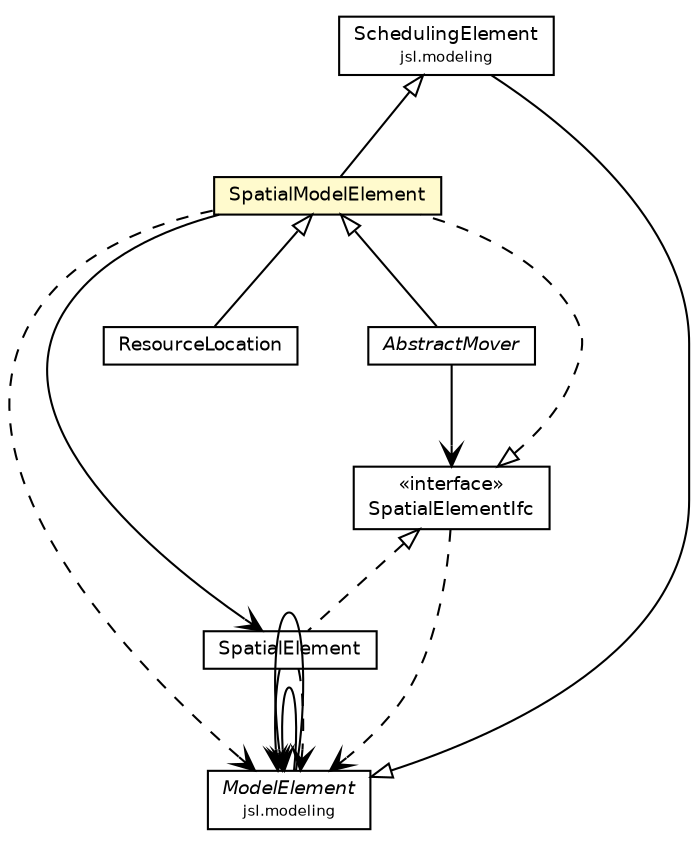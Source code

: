 #!/usr/local/bin/dot
#
# Class diagram 
# Generated by UMLGraph version 5.4 (http://www.umlgraph.org/)
#

digraph G {
	edge [fontname="Helvetica",fontsize=10,labelfontname="Helvetica",labelfontsize=10];
	node [fontname="Helvetica",fontsize=10,shape=plaintext];
	nodesep=0.25;
	ranksep=0.5;
	// jsl.modeling.SchedulingElement
	c187325 [label=<<table title="jsl.modeling.SchedulingElement" border="0" cellborder="1" cellspacing="0" cellpadding="2" port="p" href="../../SchedulingElement.html">
		<tr><td><table border="0" cellspacing="0" cellpadding="1">
<tr><td align="center" balign="center"> SchedulingElement </td></tr>
<tr><td align="center" balign="center"><font point-size="7.0"> jsl.modeling </font></td></tr>
		</table></td></tr>
		</table>>, URL="../../SchedulingElement.html", fontname="Helvetica", fontcolor="black", fontsize=9.0];
	// jsl.modeling.ModelElement
	c187328 [label=<<table title="jsl.modeling.ModelElement" border="0" cellborder="1" cellspacing="0" cellpadding="2" port="p" href="../../ModelElement.html">
		<tr><td><table border="0" cellspacing="0" cellpadding="1">
<tr><td align="center" balign="center"><font face="Helvetica-Oblique"> ModelElement </font></td></tr>
<tr><td align="center" balign="center"><font point-size="7.0"> jsl.modeling </font></td></tr>
		</table></td></tr>
		</table>>, URL="../../ModelElement.html", fontname="Helvetica", fontcolor="black", fontsize=9.0];
	// jsl.modeling.elements.spatial.SpatialModelElement
	c187485 [label=<<table title="jsl.modeling.elements.spatial.SpatialModelElement" border="0" cellborder="1" cellspacing="0" cellpadding="2" port="p" bgcolor="lemonChiffon" href="./SpatialModelElement.html">
		<tr><td><table border="0" cellspacing="0" cellpadding="1">
<tr><td align="center" balign="center"> SpatialModelElement </td></tr>
		</table></td></tr>
		</table>>, URL="./SpatialModelElement.html", fontname="Helvetica", fontcolor="black", fontsize=9.0];
	// jsl.modeling.elements.spatial.SpatialElementIfc
	c187487 [label=<<table title="jsl.modeling.elements.spatial.SpatialElementIfc" border="0" cellborder="1" cellspacing="0" cellpadding="2" port="p" href="./SpatialElementIfc.html">
		<tr><td><table border="0" cellspacing="0" cellpadding="1">
<tr><td align="center" balign="center"> &#171;interface&#187; </td></tr>
<tr><td align="center" balign="center"> SpatialElementIfc </td></tr>
		</table></td></tr>
		</table>>, URL="./SpatialElementIfc.html", fontname="Helvetica", fontcolor="black", fontsize=9.0];
	// jsl.modeling.elements.spatial.SpatialElement
	c187488 [label=<<table title="jsl.modeling.elements.spatial.SpatialElement" border="0" cellborder="1" cellspacing="0" cellpadding="2" port="p" href="./SpatialElement.html">
		<tr><td><table border="0" cellspacing="0" cellpadding="1">
<tr><td align="center" balign="center"> SpatialElement </td></tr>
		</table></td></tr>
		</table>>, URL="./SpatialElement.html", fontname="Helvetica", fontcolor="black", fontsize=9.0];
	// jsl.modeling.elements.spatial.ResourceLocation
	c187489 [label=<<table title="jsl.modeling.elements.spatial.ResourceLocation" border="0" cellborder="1" cellspacing="0" cellpadding="2" port="p" href="./ResourceLocation.html">
		<tr><td><table border="0" cellspacing="0" cellpadding="1">
<tr><td align="center" balign="center"> ResourceLocation </td></tr>
		</table></td></tr>
		</table>>, URL="./ResourceLocation.html", fontname="Helvetica", fontcolor="black", fontsize=9.0];
	// jsl.modeling.elements.spatial.AbstractMover
	c187512 [label=<<table title="jsl.modeling.elements.spatial.AbstractMover" border="0" cellborder="1" cellspacing="0" cellpadding="2" port="p" href="./AbstractMover.html">
		<tr><td><table border="0" cellspacing="0" cellpadding="1">
<tr><td align="center" balign="center"><font face="Helvetica-Oblique"> AbstractMover </font></td></tr>
		</table></td></tr>
		</table>>, URL="./AbstractMover.html", fontname="Helvetica", fontcolor="black", fontsize=9.0];
	//jsl.modeling.SchedulingElement extends jsl.modeling.ModelElement
	c187328:p -> c187325:p [dir=back,arrowtail=empty];
	//jsl.modeling.elements.spatial.SpatialModelElement extends jsl.modeling.SchedulingElement
	c187325:p -> c187485:p [dir=back,arrowtail=empty];
	//jsl.modeling.elements.spatial.SpatialModelElement implements jsl.modeling.elements.spatial.SpatialElementIfc
	c187487:p -> c187485:p [dir=back,arrowtail=empty,style=dashed];
	//jsl.modeling.elements.spatial.SpatialElement implements jsl.modeling.elements.spatial.SpatialElementIfc
	c187487:p -> c187488:p [dir=back,arrowtail=empty,style=dashed];
	//jsl.modeling.elements.spatial.ResourceLocation extends jsl.modeling.elements.spatial.SpatialModelElement
	c187485:p -> c187489:p [dir=back,arrowtail=empty];
	//jsl.modeling.elements.spatial.AbstractMover extends jsl.modeling.elements.spatial.SpatialModelElement
	c187485:p -> c187512:p [dir=back,arrowtail=empty];
	// jsl.modeling.ModelElement NAVASSOC jsl.modeling.ModelElement
	c187328:p -> c187328:p [taillabel="", label="", headlabel="*", fontname="Helvetica", fontcolor="black", fontsize=10.0, color="black", arrowhead=open];
	// jsl.modeling.ModelElement NAVASSOC jsl.modeling.ModelElement
	c187328:p -> c187328:p [taillabel="", label="", headlabel="", fontname="Helvetica", fontcolor="black", fontsize=10.0, color="black", arrowhead=open];
	// jsl.modeling.elements.spatial.SpatialModelElement NAVASSOC jsl.modeling.elements.spatial.SpatialElement
	c187485:p -> c187488:p [taillabel="", label="", headlabel="", fontname="Helvetica", fontcolor="black", fontsize=10.0, color="black", arrowhead=open];
	// jsl.modeling.elements.spatial.SpatialElement NAVASSOC jsl.modeling.ModelElement
	c187488:p -> c187328:p [taillabel="", label="", headlabel="", fontname="Helvetica", fontcolor="black", fontsize=10.0, color="black", arrowhead=open];
	// jsl.modeling.elements.spatial.AbstractMover NAVASSOC jsl.modeling.elements.spatial.SpatialElementIfc
	c187512:p -> c187487:p [taillabel="", label="", headlabel="", fontname="Helvetica", fontcolor="black", fontsize=10.0, color="black", arrowhead=open];
	// jsl.modeling.elements.spatial.SpatialModelElement DEPEND jsl.modeling.ModelElement
	c187485:p -> c187328:p [taillabel="", label="", headlabel="", fontname="Helvetica", fontcolor="black", fontsize=10.0, color="black", arrowhead=open, style=dashed];
	// jsl.modeling.elements.spatial.SpatialElementIfc DEPEND jsl.modeling.ModelElement
	c187487:p -> c187328:p [taillabel="", label="", headlabel="", fontname="Helvetica", fontcolor="black", fontsize=10.0, color="black", arrowhead=open, style=dashed];
	// jsl.modeling.elements.spatial.SpatialElement DEPEND jsl.modeling.ModelElement
	c187488:p -> c187328:p [taillabel="", label="", headlabel="", fontname="Helvetica", fontcolor="black", fontsize=10.0, color="black", arrowhead=open, style=dashed];
}

